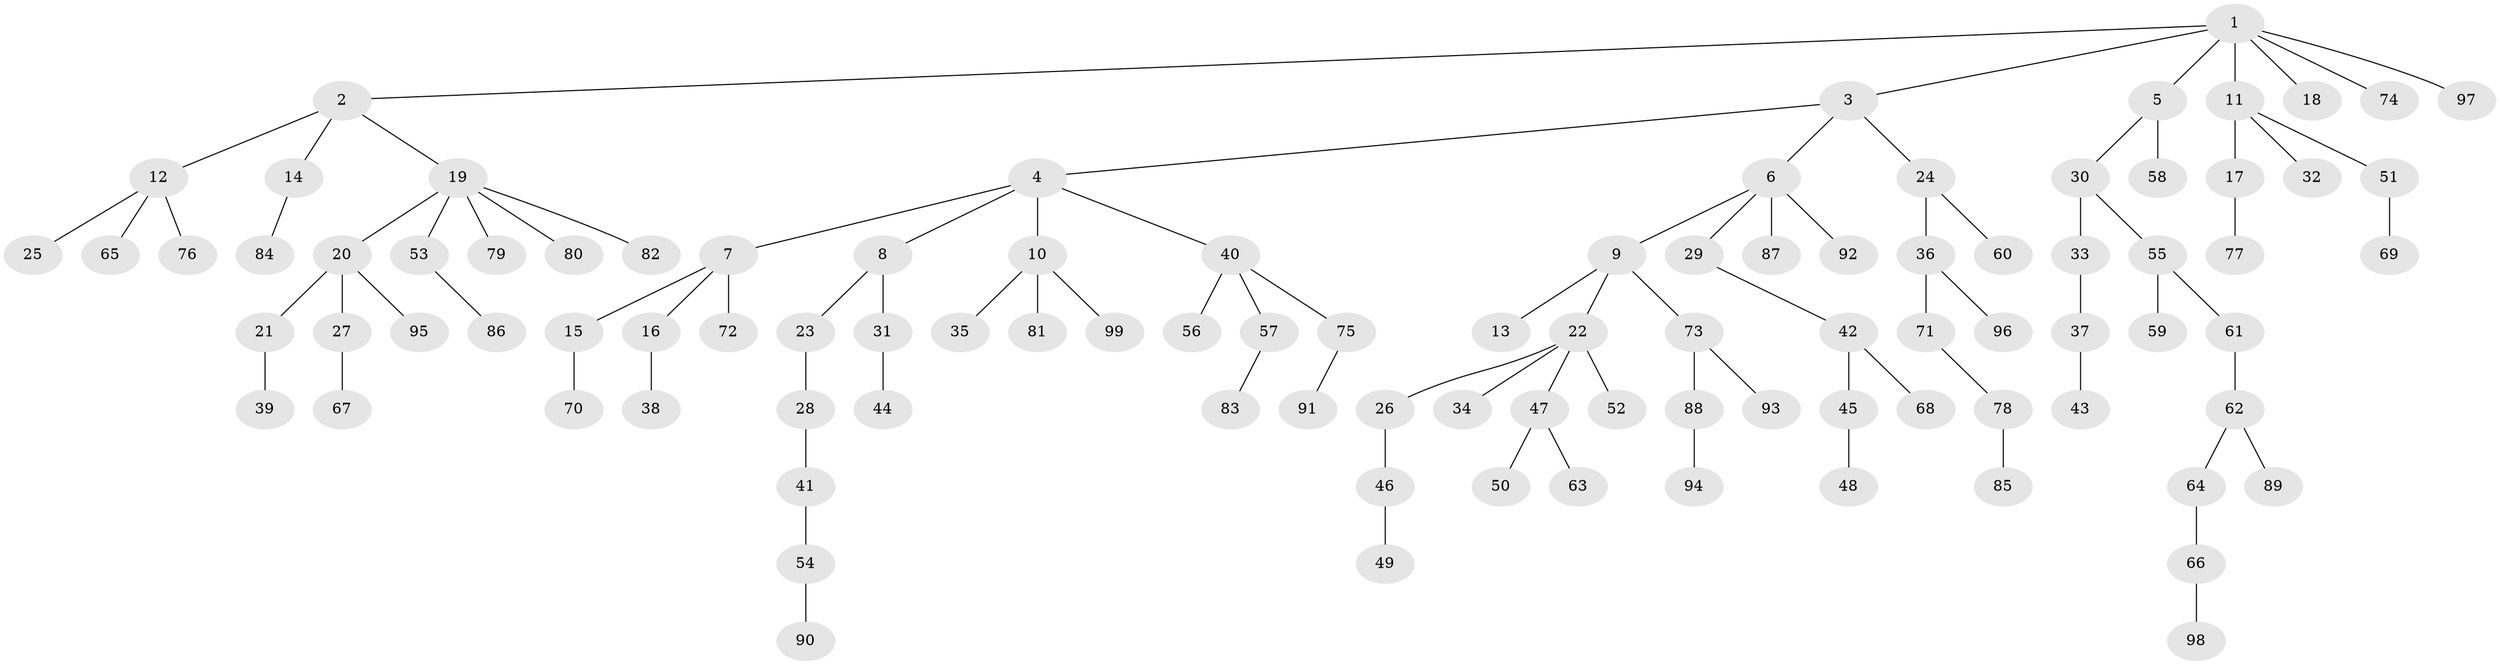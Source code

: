 // coarse degree distribution, {4: 0.075, 5: 0.025, 2: 0.375, 3: 0.125, 1: 0.4}
// Generated by graph-tools (version 1.1) at 2025/51/03/04/25 22:51:56]
// undirected, 99 vertices, 98 edges
graph export_dot {
  node [color=gray90,style=filled];
  1;
  2;
  3;
  4;
  5;
  6;
  7;
  8;
  9;
  10;
  11;
  12;
  13;
  14;
  15;
  16;
  17;
  18;
  19;
  20;
  21;
  22;
  23;
  24;
  25;
  26;
  27;
  28;
  29;
  30;
  31;
  32;
  33;
  34;
  35;
  36;
  37;
  38;
  39;
  40;
  41;
  42;
  43;
  44;
  45;
  46;
  47;
  48;
  49;
  50;
  51;
  52;
  53;
  54;
  55;
  56;
  57;
  58;
  59;
  60;
  61;
  62;
  63;
  64;
  65;
  66;
  67;
  68;
  69;
  70;
  71;
  72;
  73;
  74;
  75;
  76;
  77;
  78;
  79;
  80;
  81;
  82;
  83;
  84;
  85;
  86;
  87;
  88;
  89;
  90;
  91;
  92;
  93;
  94;
  95;
  96;
  97;
  98;
  99;
  1 -- 2;
  1 -- 3;
  1 -- 5;
  1 -- 11;
  1 -- 18;
  1 -- 74;
  1 -- 97;
  2 -- 12;
  2 -- 14;
  2 -- 19;
  3 -- 4;
  3 -- 6;
  3 -- 24;
  4 -- 7;
  4 -- 8;
  4 -- 10;
  4 -- 40;
  5 -- 30;
  5 -- 58;
  6 -- 9;
  6 -- 29;
  6 -- 87;
  6 -- 92;
  7 -- 15;
  7 -- 16;
  7 -- 72;
  8 -- 23;
  8 -- 31;
  9 -- 13;
  9 -- 22;
  9 -- 73;
  10 -- 35;
  10 -- 81;
  10 -- 99;
  11 -- 17;
  11 -- 32;
  11 -- 51;
  12 -- 25;
  12 -- 65;
  12 -- 76;
  14 -- 84;
  15 -- 70;
  16 -- 38;
  17 -- 77;
  19 -- 20;
  19 -- 53;
  19 -- 79;
  19 -- 80;
  19 -- 82;
  20 -- 21;
  20 -- 27;
  20 -- 95;
  21 -- 39;
  22 -- 26;
  22 -- 34;
  22 -- 47;
  22 -- 52;
  23 -- 28;
  24 -- 36;
  24 -- 60;
  26 -- 46;
  27 -- 67;
  28 -- 41;
  29 -- 42;
  30 -- 33;
  30 -- 55;
  31 -- 44;
  33 -- 37;
  36 -- 71;
  36 -- 96;
  37 -- 43;
  40 -- 56;
  40 -- 57;
  40 -- 75;
  41 -- 54;
  42 -- 45;
  42 -- 68;
  45 -- 48;
  46 -- 49;
  47 -- 50;
  47 -- 63;
  51 -- 69;
  53 -- 86;
  54 -- 90;
  55 -- 59;
  55 -- 61;
  57 -- 83;
  61 -- 62;
  62 -- 64;
  62 -- 89;
  64 -- 66;
  66 -- 98;
  71 -- 78;
  73 -- 88;
  73 -- 93;
  75 -- 91;
  78 -- 85;
  88 -- 94;
}
